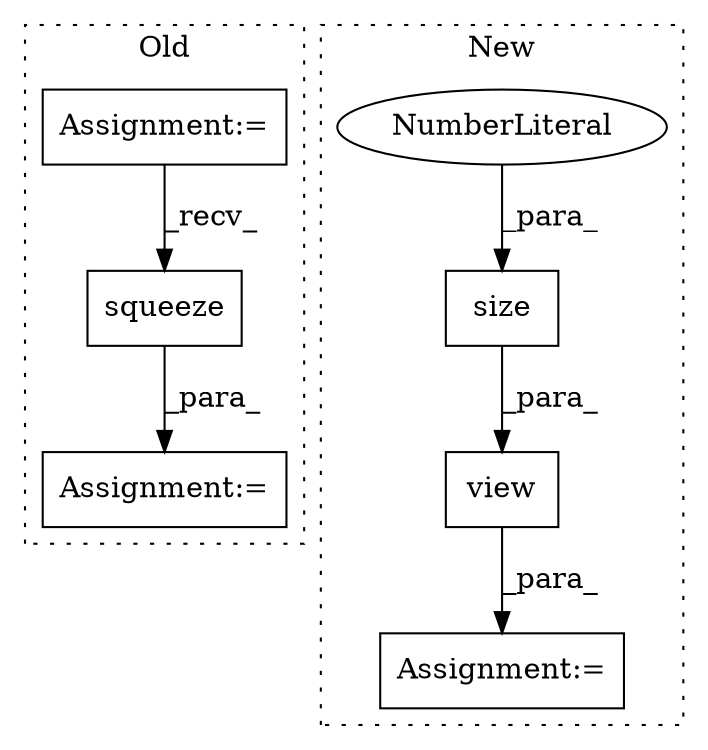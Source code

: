 digraph G {
subgraph cluster0 {
1 [label="squeeze" a="32" s="2589,2598" l="8,1" shape="box"];
6 [label="Assignment:=" a="7" s="2582" l="1" shape="box"];
7 [label="Assignment:=" a="7" s="2322" l="5" shape="box"];
label = "Old";
style="dotted";
}
subgraph cluster1 {
2 [label="size" a="32" s="2577,2583" l="5,1" shape="box"];
3 [label="NumberLiteral" a="34" s="2582" l="1" shape="ellipse"];
4 [label="view" a="32" s="2570,2594" l="5,1" shape="box"];
5 [label="Assignment:=" a="7" s="2567" l="1" shape="box"];
label = "New";
style="dotted";
}
1 -> 6 [label="_para_"];
2 -> 4 [label="_para_"];
3 -> 2 [label="_para_"];
4 -> 5 [label="_para_"];
7 -> 1 [label="_recv_"];
}